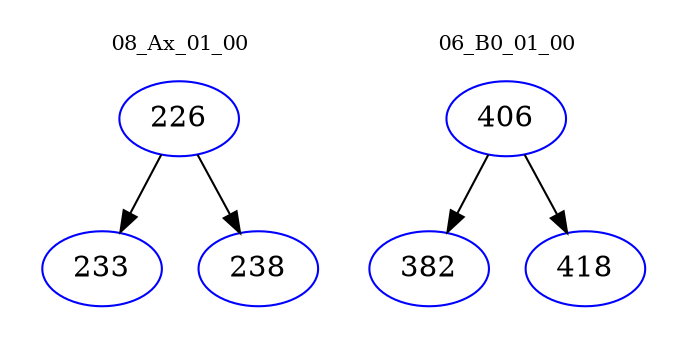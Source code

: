 digraph{
subgraph cluster_0 {
color = white
label = "08_Ax_01_00";
fontsize=10;
T0_226 [label="226", color="blue"]
T0_226 -> T0_233 [color="black"]
T0_233 [label="233", color="blue"]
T0_226 -> T0_238 [color="black"]
T0_238 [label="238", color="blue"]
}
subgraph cluster_1 {
color = white
label = "06_B0_01_00";
fontsize=10;
T1_406 [label="406", color="blue"]
T1_406 -> T1_382 [color="black"]
T1_382 [label="382", color="blue"]
T1_406 -> T1_418 [color="black"]
T1_418 [label="418", color="blue"]
}
}
